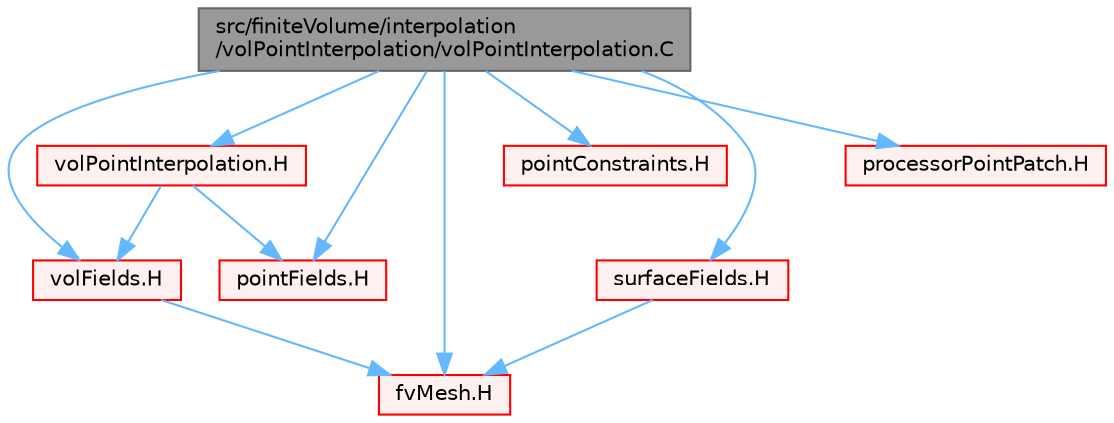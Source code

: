 digraph "src/finiteVolume/interpolation/volPointInterpolation/volPointInterpolation.C"
{
 // LATEX_PDF_SIZE
  bgcolor="transparent";
  edge [fontname=Helvetica,fontsize=10,labelfontname=Helvetica,labelfontsize=10];
  node [fontname=Helvetica,fontsize=10,shape=box,height=0.2,width=0.4];
  Node1 [id="Node000001",label="src/finiteVolume/interpolation\l/volPointInterpolation/volPointInterpolation.C",height=0.2,width=0.4,color="gray40", fillcolor="grey60", style="filled", fontcolor="black",tooltip=" "];
  Node1 -> Node2 [id="edge1_Node000001_Node000002",color="steelblue1",style="solid",tooltip=" "];
  Node2 [id="Node000002",label="volPointInterpolation.H",height=0.2,width=0.4,color="red", fillcolor="#FFF0F0", style="filled",URL="$volPointInterpolation_8H.html",tooltip=" "];
  Node2 -> Node154 [id="edge2_Node000002_Node000154",color="steelblue1",style="solid",tooltip=" "];
  Node154 [id="Node000154",label="volFields.H",height=0.2,width=0.4,color="red", fillcolor="#FFF0F0", style="filled",URL="$volFields_8H.html",tooltip=" "];
  Node154 -> Node267 [id="edge3_Node000154_Node000267",color="steelblue1",style="solid",tooltip=" "];
  Node267 [id="Node000267",label="fvMesh.H",height=0.2,width=0.4,color="red", fillcolor="#FFF0F0", style="filled",URL="$fvMesh_8H.html",tooltip=" "];
  Node2 -> Node381 [id="edge4_Node000002_Node000381",color="steelblue1",style="solid",tooltip=" "];
  Node381 [id="Node000381",label="pointFields.H",height=0.2,width=0.4,color="red", fillcolor="#FFF0F0", style="filled",URL="$pointFields_8H.html",tooltip=" "];
  Node1 -> Node267 [id="edge5_Node000001_Node000267",color="steelblue1",style="solid",tooltip=" "];
  Node1 -> Node154 [id="edge6_Node000001_Node000154",color="steelblue1",style="solid",tooltip=" "];
  Node1 -> Node381 [id="edge7_Node000001_Node000381",color="steelblue1",style="solid",tooltip=" "];
  Node1 -> Node390 [id="edge8_Node000001_Node000390",color="steelblue1",style="solid",tooltip=" "];
  Node390 [id="Node000390",label="pointConstraints.H",height=0.2,width=0.4,color="red", fillcolor="#FFF0F0", style="filled",URL="$pointConstraints_8H.html",tooltip=" "];
  Node1 -> Node395 [id="edge9_Node000001_Node000395",color="steelblue1",style="solid",tooltip=" "];
  Node395 [id="Node000395",label="surfaceFields.H",height=0.2,width=0.4,color="red", fillcolor="#FFF0F0", style="filled",URL="$surfaceFields_8H.html",tooltip="Foam::surfaceFields."];
  Node395 -> Node267 [id="edge10_Node000395_Node000267",color="steelblue1",style="solid",tooltip=" "];
  Node1 -> Node403 [id="edge11_Node000001_Node000403",color="steelblue1",style="solid",tooltip=" "];
  Node403 [id="Node000403",label="processorPointPatch.H",height=0.2,width=0.4,color="red", fillcolor="#FFF0F0", style="filled",URL="$processorPointPatch_8H.html",tooltip=" "];
}
